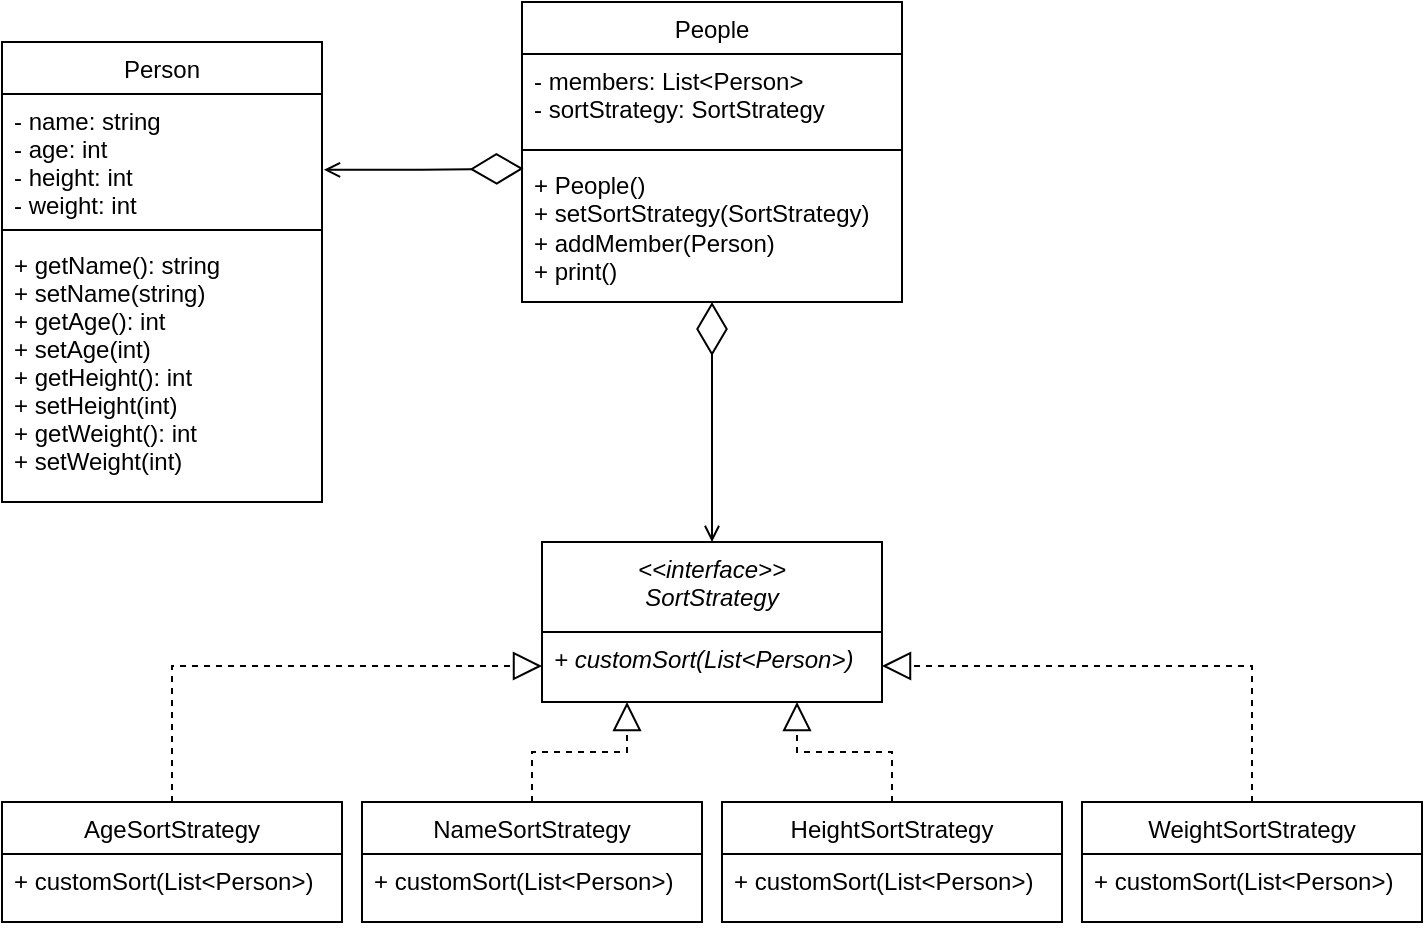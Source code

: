 <mxfile version="20.5.1" type="device"><diagram id="C5RBs43oDa-KdzZeNtuy" name="Page-1"><mxGraphModel dx="1198" dy="610" grid="1" gridSize="10" guides="1" tooltips="1" connect="1" arrows="1" fold="1" page="1" pageScale="1" pageWidth="900" pageHeight="600" math="0" shadow="0"><root><mxCell id="WIyWlLk6GJQsqaUBKTNV-0"/><mxCell id="WIyWlLk6GJQsqaUBKTNV-1" parent="WIyWlLk6GJQsqaUBKTNV-0"/><mxCell id="uvoEw2d-6Www8YfC7UTW-9" value="Person" style="swimlane;fontStyle=0;align=center;verticalAlign=top;childLayout=stackLayout;horizontal=1;startSize=26;horizontalStack=0;resizeParent=1;resizeLast=0;collapsible=1;marginBottom=0;rounded=0;shadow=0;strokeWidth=1;" vertex="1" parent="WIyWlLk6GJQsqaUBKTNV-1"><mxGeometry x="95" y="80" width="160" height="230" as="geometry"><mxRectangle x="340" y="380" width="170" height="26" as="alternateBounds"/></mxGeometry></mxCell><mxCell id="uvoEw2d-6Www8YfC7UTW-10" value="- name: string&#xA;- age: int&#xA;- height: int&#xA;- weight: int&#xA;&#xA;&#xA;" style="text;align=left;verticalAlign=top;spacingLeft=4;spacingRight=4;overflow=hidden;rotatable=0;points=[[0,0.5],[1,0.5]];portConstraint=eastwest;" vertex="1" parent="uvoEw2d-6Www8YfC7UTW-9"><mxGeometry y="26" width="160" height="64" as="geometry"/></mxCell><mxCell id="uvoEw2d-6Www8YfC7UTW-11" value="" style="line;html=1;strokeWidth=1;align=left;verticalAlign=middle;spacingTop=-1;spacingLeft=3;spacingRight=3;rotatable=0;labelPosition=right;points=[];portConstraint=eastwest;" vertex="1" parent="uvoEw2d-6Www8YfC7UTW-9"><mxGeometry y="90" width="160" height="8" as="geometry"/></mxCell><mxCell id="uvoEw2d-6Www8YfC7UTW-14" value="+ getName(): string&#xA;+ setName(string)&#xA;+ getAge(): int&#xA;+ setAge(int)&#xA;+ getHeight(): int&#xA;+ setHeight(int)&#xA;+ getWeight(): int&#xA;+ setWeight(int)" style="text;align=left;verticalAlign=top;spacingLeft=4;spacingRight=4;overflow=hidden;rotatable=0;points=[[0,0.5],[1,0.5]];portConstraint=eastwest;" vertex="1" parent="uvoEw2d-6Www8YfC7UTW-9"><mxGeometry y="98" width="160" height="122" as="geometry"/></mxCell><mxCell id="uvoEw2d-6Www8YfC7UTW-15" value="People" style="swimlane;fontStyle=0;align=center;verticalAlign=top;childLayout=stackLayout;horizontal=1;startSize=26;horizontalStack=0;resizeParent=1;resizeLast=0;collapsible=1;marginBottom=0;rounded=0;shadow=0;strokeWidth=1;" vertex="1" parent="WIyWlLk6GJQsqaUBKTNV-1"><mxGeometry x="355" y="60" width="190" height="150" as="geometry"><mxRectangle x="340" y="380" width="170" height="26" as="alternateBounds"/></mxGeometry></mxCell><mxCell id="uvoEw2d-6Www8YfC7UTW-16" value="- members: List&lt;Person&gt;&#xA;- sortStrategy: SortStrategy&#xA;" style="text;align=left;verticalAlign=top;spacingLeft=4;spacingRight=4;overflow=hidden;rotatable=0;points=[[0,0.5],[1,0.5]];portConstraint=eastwest;" vertex="1" parent="uvoEw2d-6Www8YfC7UTW-15"><mxGeometry y="26" width="190" height="44" as="geometry"/></mxCell><mxCell id="uvoEw2d-6Www8YfC7UTW-17" value="" style="line;html=1;strokeWidth=1;align=left;verticalAlign=middle;spacingTop=-1;spacingLeft=3;spacingRight=3;rotatable=0;labelPosition=right;points=[];portConstraint=eastwest;" vertex="1" parent="uvoEw2d-6Www8YfC7UTW-15"><mxGeometry y="70" width="190" height="8" as="geometry"/></mxCell><mxCell id="uvoEw2d-6Www8YfC7UTW-18" value="+ People()&lt;br&gt;+ setSortStrategy(SortStrategy)&lt;br&gt;+ addMember(Person)&lt;br&gt;+ print()" style="text;align=left;verticalAlign=top;spacingLeft=4;spacingRight=4;overflow=hidden;rotatable=0;points=[[0,0.5],[1,0.5]];portConstraint=eastwest;html=1;" vertex="1" parent="uvoEw2d-6Www8YfC7UTW-15"><mxGeometry y="78" width="190" height="72" as="geometry"/></mxCell><mxCell id="uvoEw2d-6Www8YfC7UTW-19" value="&lt;&lt;interface&gt;&gt;&#xA;SortStrategy&#xA;" style="swimlane;fontStyle=2;align=center;verticalAlign=top;childLayout=stackLayout;horizontal=1;startSize=45;horizontalStack=0;resizeParent=1;resizeLast=0;collapsible=1;marginBottom=0;rounded=0;shadow=0;strokeWidth=1;" vertex="1" parent="WIyWlLk6GJQsqaUBKTNV-1"><mxGeometry x="365" y="330" width="170" height="80" as="geometry"><mxRectangle x="340" y="380" width="170" height="26" as="alternateBounds"/></mxGeometry></mxCell><mxCell id="uvoEw2d-6Www8YfC7UTW-20" value="+ customSort(List&lt;Person&gt;)" style="text;align=left;verticalAlign=top;spacingLeft=4;spacingRight=4;overflow=hidden;rotatable=0;points=[[0,0.5],[1,0.5]];portConstraint=eastwest;fontStyle=2" vertex="1" parent="uvoEw2d-6Www8YfC7UTW-19"><mxGeometry y="45" width="170" height="34" as="geometry"/></mxCell><mxCell id="uvoEw2d-6Www8YfC7UTW-24" value="AgeSortStrategy" style="swimlane;fontStyle=0;align=center;verticalAlign=top;childLayout=stackLayout;horizontal=1;startSize=26;horizontalStack=0;resizeParent=1;resizeLast=0;collapsible=1;marginBottom=0;rounded=0;shadow=0;strokeWidth=1;" vertex="1" parent="WIyWlLk6GJQsqaUBKTNV-1"><mxGeometry x="95" y="460" width="170" height="60" as="geometry"><mxRectangle x="340" y="380" width="170" height="26" as="alternateBounds"/></mxGeometry></mxCell><mxCell id="uvoEw2d-6Www8YfC7UTW-27" value="+ customSort(List&amp;lt;Person&amp;gt;)" style="text;align=left;verticalAlign=top;spacingLeft=4;spacingRight=4;overflow=hidden;rotatable=0;points=[[0,0.5],[1,0.5]];portConstraint=eastwest;html=1;" vertex="1" parent="uvoEw2d-6Www8YfC7UTW-24"><mxGeometry y="26" width="170" height="34" as="geometry"/></mxCell><mxCell id="uvoEw2d-6Www8YfC7UTW-28" value="WeightSortStrategy" style="swimlane;fontStyle=0;align=center;verticalAlign=top;childLayout=stackLayout;horizontal=1;startSize=26;horizontalStack=0;resizeParent=1;resizeLast=0;collapsible=1;marginBottom=0;rounded=0;shadow=0;strokeWidth=1;" vertex="1" parent="WIyWlLk6GJQsqaUBKTNV-1"><mxGeometry x="635" y="460" width="170" height="60" as="geometry"><mxRectangle x="340" y="380" width="170" height="26" as="alternateBounds"/></mxGeometry></mxCell><mxCell id="uvoEw2d-6Www8YfC7UTW-29" value="+ customSort(List&amp;lt;Person&amp;gt;)" style="text;align=left;verticalAlign=top;spacingLeft=4;spacingRight=4;overflow=hidden;rotatable=0;points=[[0,0.5],[1,0.5]];portConstraint=eastwest;html=1;" vertex="1" parent="uvoEw2d-6Www8YfC7UTW-28"><mxGeometry y="26" width="170" height="34" as="geometry"/></mxCell><mxCell id="uvoEw2d-6Www8YfC7UTW-30" value="HeightSortStrategy" style="swimlane;fontStyle=0;align=center;verticalAlign=top;childLayout=stackLayout;horizontal=1;startSize=26;horizontalStack=0;resizeParent=1;resizeLast=0;collapsible=1;marginBottom=0;rounded=0;shadow=0;strokeWidth=1;" vertex="1" parent="WIyWlLk6GJQsqaUBKTNV-1"><mxGeometry x="455" y="460" width="170" height="60" as="geometry"><mxRectangle x="340" y="380" width="170" height="26" as="alternateBounds"/></mxGeometry></mxCell><mxCell id="uvoEw2d-6Www8YfC7UTW-31" value="+ customSort(List&amp;lt;Person&amp;gt;)" style="text;align=left;verticalAlign=top;spacingLeft=4;spacingRight=4;overflow=hidden;rotatable=0;points=[[0,0.5],[1,0.5]];portConstraint=eastwest;html=1;" vertex="1" parent="uvoEw2d-6Www8YfC7UTW-30"><mxGeometry y="26" width="170" height="34" as="geometry"/></mxCell><mxCell id="uvoEw2d-6Www8YfC7UTW-32" value="NameSortStrategy" style="swimlane;fontStyle=0;align=center;verticalAlign=top;childLayout=stackLayout;horizontal=1;startSize=26;horizontalStack=0;resizeParent=1;resizeLast=0;collapsible=1;marginBottom=0;rounded=0;shadow=0;strokeWidth=1;" vertex="1" parent="WIyWlLk6GJQsqaUBKTNV-1"><mxGeometry x="275" y="460" width="170" height="60" as="geometry"><mxRectangle x="340" y="380" width="170" height="26" as="alternateBounds"/></mxGeometry></mxCell><mxCell id="uvoEw2d-6Www8YfC7UTW-33" value="+ customSort(List&amp;lt;Person&amp;gt;)" style="text;align=left;verticalAlign=top;spacingLeft=4;spacingRight=4;overflow=hidden;rotatable=0;points=[[0,0.5],[1,0.5]];portConstraint=eastwest;html=1;" vertex="1" parent="uvoEw2d-6Www8YfC7UTW-32"><mxGeometry y="26" width="170" height="34" as="geometry"/></mxCell><mxCell id="uvoEw2d-6Www8YfC7UTW-42" value="" style="endArrow=block;dashed=1;endFill=0;endSize=12;html=1;rounded=0;exitX=0.5;exitY=0;exitDx=0;exitDy=0;entryX=0;entryY=0.5;entryDx=0;entryDy=0;edgeStyle=orthogonalEdgeStyle;" edge="1" parent="WIyWlLk6GJQsqaUBKTNV-1" source="uvoEw2d-6Www8YfC7UTW-24" target="uvoEw2d-6Www8YfC7UTW-20"><mxGeometry width="160" relative="1" as="geometry"><mxPoint x="185" y="430" as="sourcePoint"/><mxPoint x="345" y="430" as="targetPoint"/></mxGeometry></mxCell><mxCell id="uvoEw2d-6Www8YfC7UTW-44" value="" style="endArrow=block;dashed=1;endFill=0;endSize=12;html=1;rounded=0;exitX=0.5;exitY=0;exitDx=0;exitDy=0;edgeStyle=orthogonalEdgeStyle;entryX=0.25;entryY=1;entryDx=0;entryDy=0;" edge="1" parent="WIyWlLk6GJQsqaUBKTNV-1" source="uvoEw2d-6Www8YfC7UTW-32" target="uvoEw2d-6Www8YfC7UTW-19"><mxGeometry width="160" relative="1" as="geometry"><mxPoint x="365" y="440" as="sourcePoint"/><mxPoint x="525" y="440" as="targetPoint"/></mxGeometry></mxCell><mxCell id="uvoEw2d-6Www8YfC7UTW-45" value="" style="endArrow=block;dashed=1;endFill=0;endSize=12;html=1;rounded=0;exitX=0.5;exitY=0;exitDx=0;exitDy=0;edgeStyle=orthogonalEdgeStyle;entryX=0.75;entryY=1;entryDx=0;entryDy=0;" edge="1" parent="WIyWlLk6GJQsqaUBKTNV-1" source="uvoEw2d-6Www8YfC7UTW-30" target="uvoEw2d-6Www8YfC7UTW-19"><mxGeometry width="160" relative="1" as="geometry"><mxPoint x="395" y="500" as="sourcePoint"/><mxPoint x="485" y="420" as="targetPoint"/></mxGeometry></mxCell><mxCell id="uvoEw2d-6Www8YfC7UTW-46" value="" style="endArrow=block;dashed=1;endFill=0;endSize=12;html=1;rounded=0;exitX=0.5;exitY=0;exitDx=0;exitDy=0;entryX=1;entryY=0.5;entryDx=0;entryDy=0;edgeStyle=orthogonalEdgeStyle;" edge="1" parent="WIyWlLk6GJQsqaUBKTNV-1" source="uvoEw2d-6Www8YfC7UTW-28" target="uvoEw2d-6Www8YfC7UTW-20"><mxGeometry width="160" relative="1" as="geometry"><mxPoint x="595" y="390" as="sourcePoint"/><mxPoint x="755" y="390" as="targetPoint"/></mxGeometry></mxCell><mxCell id="uvoEw2d-6Www8YfC7UTW-60" value="" style="endArrow=diamondThin;endFill=0;endSize=24;html=1;rounded=0;labelBackgroundColor=default;fontColor=none;edgeStyle=orthogonalEdgeStyle;startArrow=open;startFill=0;entryX=0.5;entryY=1;entryDx=0;entryDy=0;" edge="1" parent="WIyWlLk6GJQsqaUBKTNV-1" source="uvoEw2d-6Www8YfC7UTW-19" target="uvoEw2d-6Www8YfC7UTW-15"><mxGeometry width="160" relative="1" as="geometry"><mxPoint x="185.04" y="70" as="sourcePoint"/><mxPoint x="415" y="230" as="targetPoint"/></mxGeometry></mxCell><mxCell id="uvoEw2d-6Www8YfC7UTW-69" value="" style="endArrow=diamondThin;endFill=0;endSize=24;html=1;rounded=0;labelBackgroundColor=default;fontColor=none;startArrow=open;startFill=0;entryX=0.004;entryY=0.073;entryDx=0;entryDy=0;edgeStyle=orthogonalEdgeStyle;exitX=1.006;exitY=0.592;exitDx=0;exitDy=0;exitPerimeter=0;entryPerimeter=0;" edge="1" parent="WIyWlLk6GJQsqaUBKTNV-1" source="uvoEw2d-6Www8YfC7UTW-10" target="uvoEw2d-6Www8YfC7UTW-18"><mxGeometry width="160" relative="1" as="geometry"><mxPoint x="275" y="250" as="sourcePoint"/><mxPoint x="275" y="130" as="targetPoint"/></mxGeometry></mxCell></root></mxGraphModel></diagram></mxfile>